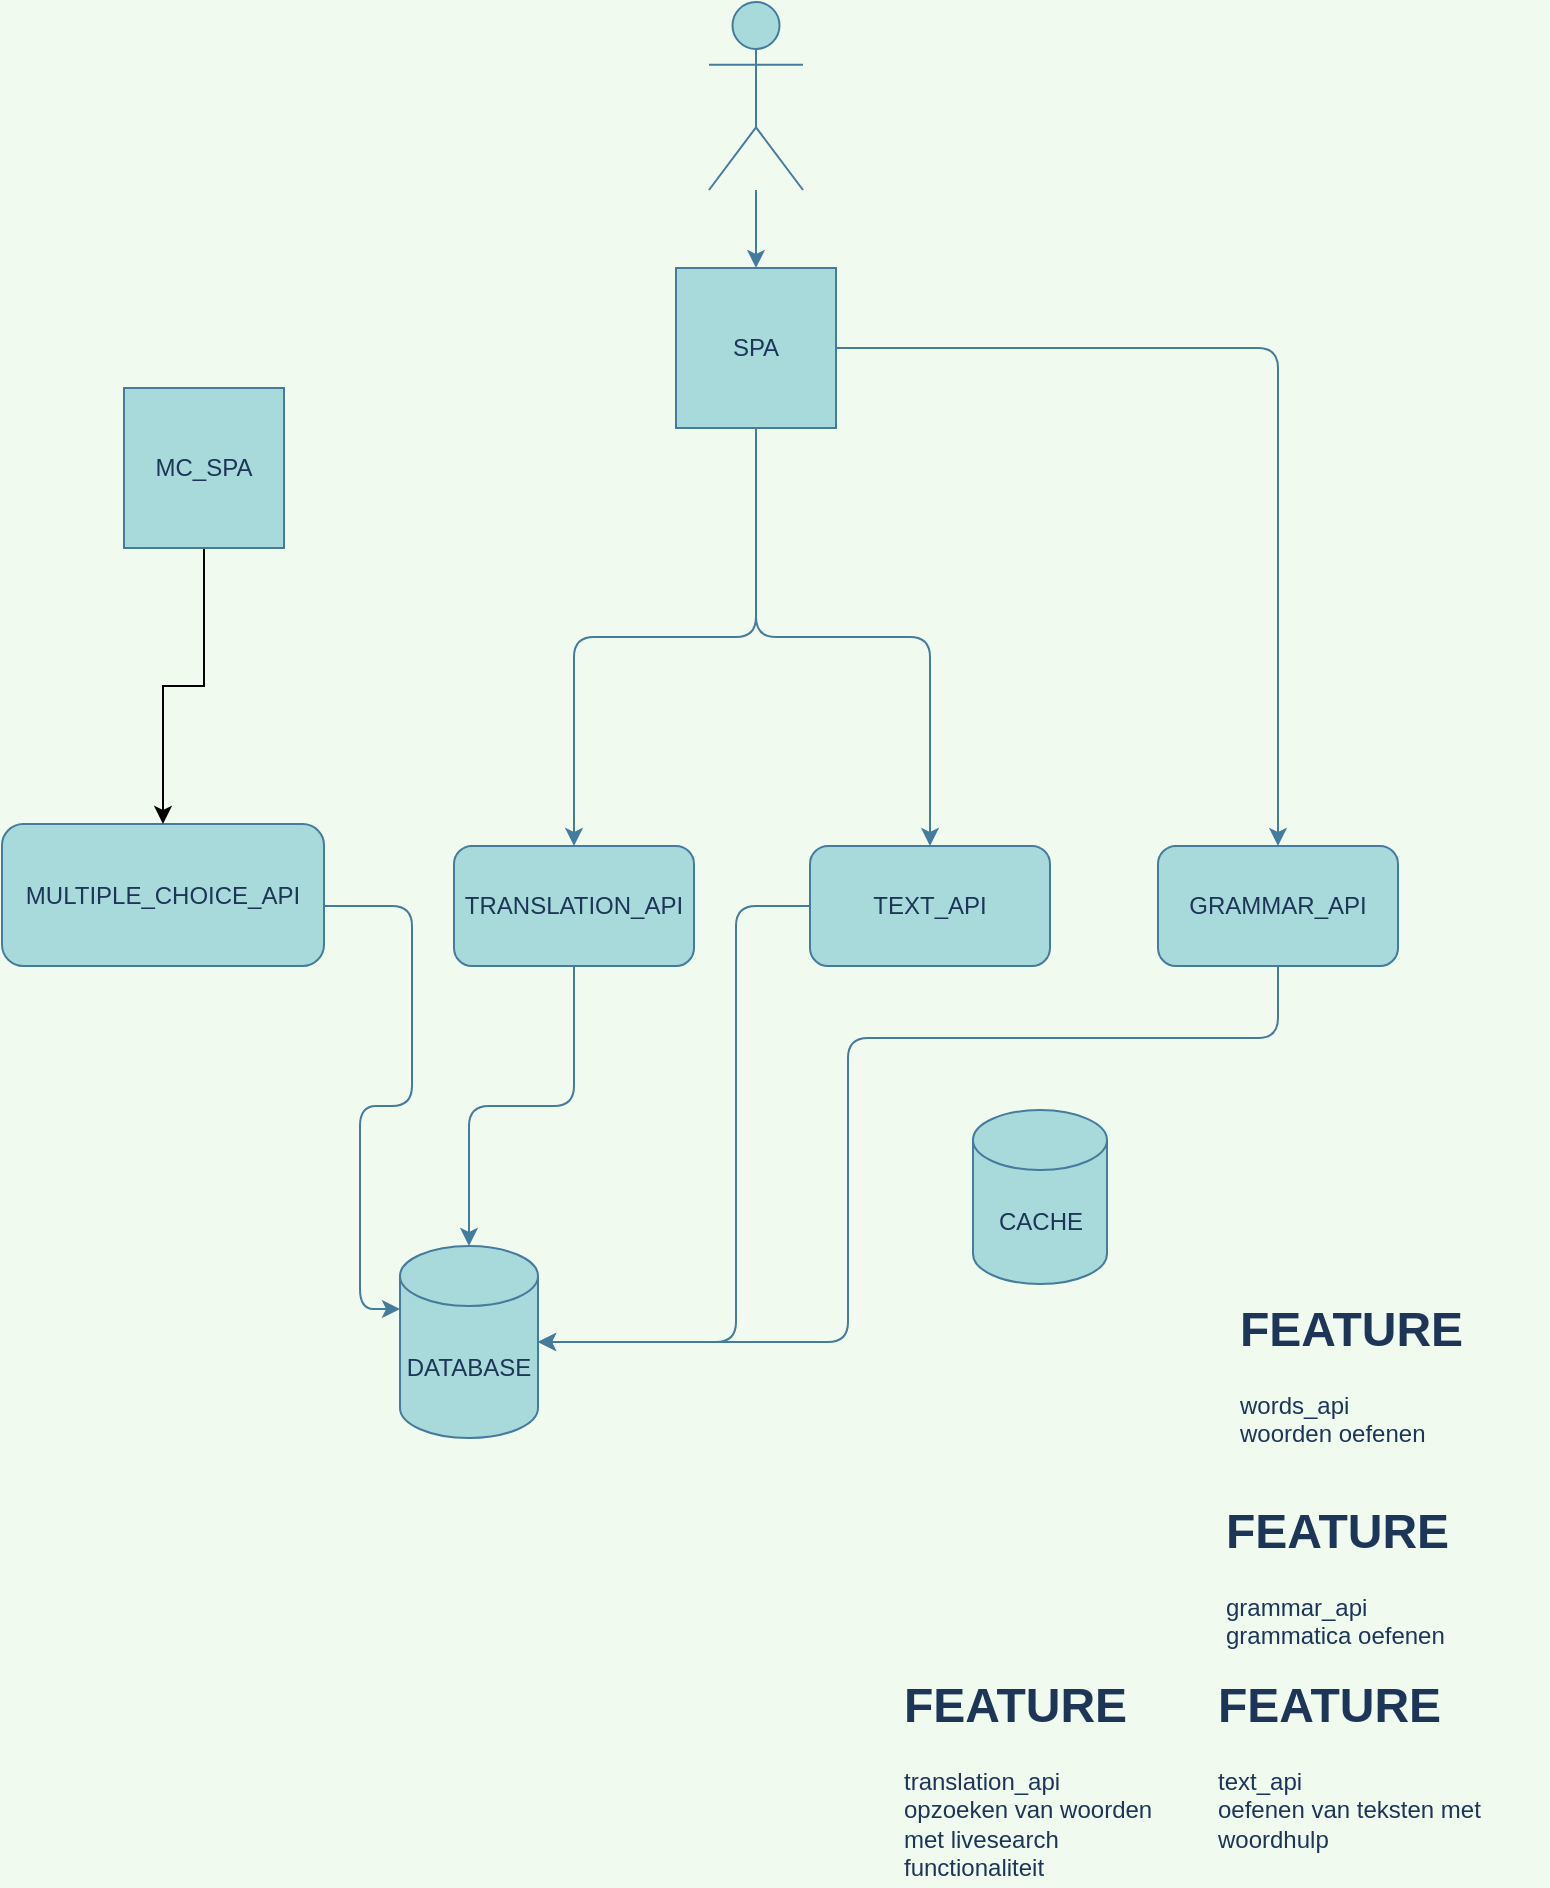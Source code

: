 <mxfile version="14.5.1" type="device"><diagram id="dg084jeaLZCYdTuB9u0I" name="Page-1"><mxGraphModel dx="1350" dy="2036" grid="0" gridSize="10" guides="1" tooltips="1" connect="1" arrows="1" fold="1" page="1" pageScale="1" pageWidth="850" pageHeight="1100" background="#F1FAEE" math="0" shadow="0"><root><mxCell id="0"/><mxCell id="1" parent="0"/><mxCell id="949NspwmGQxU725fRqvA-1" value="DATABASE" style="shape=cylinder3;whiteSpace=wrap;html=1;boundedLbl=1;backgroundOutline=1;size=15;rounded=0;sketch=0;strokeColor=#457B9D;fillColor=#A8DADC;fontColor=#1D3557;" parent="1" vertex="1"><mxGeometry x="250" y="598" width="69" height="96" as="geometry"/></mxCell><mxCell id="949NspwmGQxU725fRqvA-5" value="" style="edgeStyle=orthogonalEdgeStyle;curved=0;rounded=1;sketch=0;orthogonalLoop=1;jettySize=auto;html=1;strokeColor=#457B9D;fillColor=#A8DADC;fontColor=#1D3557;labelBackgroundColor=#F1FAEE;" parent="1" source="949NspwmGQxU725fRqvA-2" target="949NspwmGQxU725fRqvA-4" edge="1"><mxGeometry relative="1" as="geometry"/></mxCell><mxCell id="949NspwmGQxU725fRqvA-2" value="" style="shape=umlActor;verticalLabelPosition=bottom;verticalAlign=top;html=1;outlineConnect=0;rounded=0;sketch=0;strokeColor=#457B9D;fillColor=#A8DADC;fontColor=#1D3557;" parent="1" vertex="1"><mxGeometry x="404.5" y="-24" width="47" height="94" as="geometry"/></mxCell><mxCell id="949NspwmGQxU725fRqvA-17" style="edgeStyle=orthogonalEdgeStyle;curved=0;rounded=1;sketch=0;orthogonalLoop=1;jettySize=auto;html=1;strokeColor=#457B9D;fillColor=#A8DADC;fontColor=#1D3557;" parent="1" source="949NspwmGQxU725fRqvA-4" target="949NspwmGQxU725fRqvA-9" edge="1"><mxGeometry relative="1" as="geometry"/></mxCell><mxCell id="949NspwmGQxU725fRqvA-18" style="edgeStyle=orthogonalEdgeStyle;curved=0;rounded=1;sketch=0;orthogonalLoop=1;jettySize=auto;html=1;strokeColor=#457B9D;fillColor=#A8DADC;fontColor=#1D3557;" parent="1" source="949NspwmGQxU725fRqvA-4" target="949NspwmGQxU725fRqvA-10" edge="1"><mxGeometry relative="1" as="geometry"/></mxCell><mxCell id="949NspwmGQxU725fRqvA-19" style="edgeStyle=orthogonalEdgeStyle;curved=0;rounded=1;sketch=0;orthogonalLoop=1;jettySize=auto;html=1;strokeColor=#457B9D;fillColor=#A8DADC;fontColor=#1D3557;" parent="1" source="949NspwmGQxU725fRqvA-4" target="949NspwmGQxU725fRqvA-15" edge="1"><mxGeometry relative="1" as="geometry"/></mxCell><mxCell id="949NspwmGQxU725fRqvA-4" value="SPA" style="whiteSpace=wrap;html=1;aspect=fixed;rounded=0;sketch=0;strokeColor=#457B9D;fillColor=#A8DADC;fontColor=#1D3557;" parent="1" vertex="1"><mxGeometry x="388" y="109" width="80" height="80" as="geometry"/></mxCell><mxCell id="949NspwmGQxU725fRqvA-6" value="" style="shape=image;verticalLabelPosition=bottom;verticalAlign=top;aspect=fixed;imageAspect=0;image=https://upload.wikimedia.org/wikipedia/commons/d/d0/Blazor.png;labelBackgroundColor=#F1FAEE;fillColor=#A8DADC;strokeColor=#457B9D;fontColor=#1D3557;" parent="1" vertex="1"><mxGeometry x="472" y="66" width="48" height="48" as="geometry"/></mxCell><mxCell id="949NspwmGQxU725fRqvA-7" value="" style="shape=image;verticalLabelPosition=bottom;verticalAlign=top;aspect=fixed;imageAspect=0;image=https://upload.wikimedia.org/wikipedia/commons/thumb/9/95/Vue.js_Logo_2.svg/1200px-Vue.js_Logo_2.svg.png;labelBackgroundColor=#F1FAEE;fillColor=#A8DADC;strokeColor=#457B9D;fontColor=#1D3557;" parent="1" vertex="1"><mxGeometry x="509" y="47" width="54" height="46.83" as="geometry"/></mxCell><mxCell id="949NspwmGQxU725fRqvA-26" style="edgeStyle=orthogonalEdgeStyle;curved=0;rounded=1;sketch=0;orthogonalLoop=1;jettySize=auto;html=1;strokeColor=#457B9D;fillColor=#A8DADC;fontColor=#1D3557;entryX=0;entryY=0;entryDx=0;entryDy=31.5;entryPerimeter=0;" parent="1" source="949NspwmGQxU725fRqvA-8" target="949NspwmGQxU725fRqvA-1" edge="1"><mxGeometry relative="1" as="geometry"><mxPoint x="202" y="554" as="targetPoint"/><Array as="points"><mxPoint x="256" y="428"/><mxPoint x="256" y="528"/><mxPoint x="230" y="528"/><mxPoint x="230" y="630"/></Array></mxGeometry></mxCell><mxCell id="949NspwmGQxU725fRqvA-8" value="MULTIPLE_CHOICE_API" style="rounded=1;whiteSpace=wrap;html=1;sketch=0;strokeColor=#457B9D;fillColor=#A8DADC;fontColor=#1D3557;" parent="1" vertex="1"><mxGeometry x="51" y="387" width="161" height="71" as="geometry"/></mxCell><mxCell id="949NspwmGQxU725fRqvA-27" style="edgeStyle=orthogonalEdgeStyle;curved=0;rounded=1;sketch=0;orthogonalLoop=1;jettySize=auto;html=1;entryX=0.5;entryY=0;entryDx=0;entryDy=0;entryPerimeter=0;strokeColor=#457B9D;fillColor=#A8DADC;fontColor=#1D3557;" parent="1" source="949NspwmGQxU725fRqvA-9" target="949NspwmGQxU725fRqvA-1" edge="1"><mxGeometry relative="1" as="geometry"/></mxCell><mxCell id="949NspwmGQxU725fRqvA-9" value="TRANSLATION_API" style="rounded=1;whiteSpace=wrap;html=1;sketch=0;strokeColor=#457B9D;fillColor=#A8DADC;fontColor=#1D3557;" parent="1" vertex="1"><mxGeometry x="277" y="398" width="120" height="60" as="geometry"/></mxCell><mxCell id="949NspwmGQxU725fRqvA-28" style="edgeStyle=orthogonalEdgeStyle;curved=0;rounded=1;sketch=0;orthogonalLoop=1;jettySize=auto;html=1;entryX=1;entryY=0.5;entryDx=0;entryDy=0;entryPerimeter=0;strokeColor=#457B9D;fillColor=#A8DADC;fontColor=#1D3557;" parent="1" source="949NspwmGQxU725fRqvA-10" target="949NspwmGQxU725fRqvA-1" edge="1"><mxGeometry relative="1" as="geometry"><Array as="points"><mxPoint x="418" y="428"/><mxPoint x="418" y="646"/></Array></mxGeometry></mxCell><mxCell id="949NspwmGQxU725fRqvA-10" value="TEXT_API" style="rounded=1;whiteSpace=wrap;html=1;sketch=0;strokeColor=#457B9D;fillColor=#A8DADC;fontColor=#1D3557;" parent="1" vertex="1"><mxGeometry x="455" y="398" width="120" height="60" as="geometry"/></mxCell><mxCell id="949NspwmGQxU725fRqvA-11" value="" style="shape=image;verticalLabelPosition=bottom;labelBackgroundColor=#ffffff;verticalAlign=top;aspect=fixed;imageAspect=0;image=https://kubernetes.io/images/favicon.png;" parent="1" vertex="1"><mxGeometry x="78" y="767" width="139" height="139" as="geometry"/></mxCell><mxCell id="949NspwmGQxU725fRqvA-12" value="&lt;h1&gt;FEATURE&lt;/h1&gt;&lt;div&gt;text_api&amp;nbsp;&lt;/div&gt;&lt;div&gt;oefenen van teksten met woordhulp&lt;/div&gt;" style="text;html=1;strokeColor=none;fillColor=none;spacing=5;spacingTop=-20;whiteSpace=wrap;overflow=hidden;rounded=0;sketch=0;fontColor=#1D3557;" parent="1" vertex="1"><mxGeometry x="654" y="808" width="170" height="94" as="geometry"/></mxCell><mxCell id="949NspwmGQxU725fRqvA-13" value="&lt;h1&gt;FEATURE&lt;/h1&gt;&lt;div&gt;grammar_api&lt;/div&gt;&lt;div&gt;grammatica oefenen&lt;/div&gt;&lt;div&gt;&lt;br&gt;&lt;/div&gt;" style="text;html=1;strokeColor=none;fillColor=none;spacing=5;spacingTop=-20;whiteSpace=wrap;overflow=hidden;rounded=0;sketch=0;fontColor=#1D3557;" parent="1" vertex="1"><mxGeometry x="658" y="721" width="126" height="79" as="geometry"/></mxCell><mxCell id="949NspwmGQxU725fRqvA-14" value="&lt;h1&gt;FEATURE&lt;/h1&gt;&lt;div&gt;words_api&lt;/div&gt;&lt;div&gt;woorden oefenen&lt;/div&gt;" style="text;html=1;strokeColor=none;fillColor=none;spacing=5;spacingTop=-20;whiteSpace=wrap;overflow=hidden;rounded=0;sketch=0;fontColor=#1D3557;" parent="1" vertex="1"><mxGeometry x="665" y="620" width="126" height="79" as="geometry"/></mxCell><mxCell id="949NspwmGQxU725fRqvA-29" style="edgeStyle=orthogonalEdgeStyle;curved=0;rounded=1;sketch=0;orthogonalLoop=1;jettySize=auto;html=1;entryX=1;entryY=0.5;entryDx=0;entryDy=0;entryPerimeter=0;strokeColor=#457B9D;fillColor=#A8DADC;fontColor=#1D3557;" parent="1" source="949NspwmGQxU725fRqvA-15" target="949NspwmGQxU725fRqvA-1" edge="1"><mxGeometry relative="1" as="geometry"><Array as="points"><mxPoint x="689" y="494"/><mxPoint x="474" y="494"/><mxPoint x="474" y="646"/></Array></mxGeometry></mxCell><mxCell id="949NspwmGQxU725fRqvA-15" value="GRAMMAR_API" style="rounded=1;whiteSpace=wrap;html=1;sketch=0;strokeColor=#457B9D;fillColor=#A8DADC;fontColor=#1D3557;" parent="1" vertex="1"><mxGeometry x="629" y="398" width="120" height="60" as="geometry"/></mxCell><mxCell id="949NspwmGQxU725fRqvA-20" value="&lt;h1&gt;FEATURE&lt;/h1&gt;&lt;div&gt;translation_api&lt;/div&gt;&lt;div&gt;opzoeken van woorden met livesearch functionaliteit&lt;/div&gt;" style="text;html=1;strokeColor=none;fillColor=none;spacing=5;spacingTop=-20;whiteSpace=wrap;overflow=hidden;rounded=0;sketch=0;fontColor=#1D3557;" parent="1" vertex="1"><mxGeometry x="497" y="808" width="146" height="110" as="geometry"/></mxCell><mxCell id="949NspwmGQxU725fRqvA-22" value="" style="shape=image;verticalLabelPosition=bottom;labelBackgroundColor=#ffffff;verticalAlign=top;aspect=fixed;imageAspect=0;image=https://miro.medium.com/max/6844/1*BmvPfSSm2G8C-khX1rhCGg.png;" parent="1" vertex="1"><mxGeometry x="178" y="673" width="106" height="55.24" as="geometry"/></mxCell><mxCell id="949NspwmGQxU725fRqvA-24" value="CACHE" style="shape=cylinder3;whiteSpace=wrap;html=1;boundedLbl=1;backgroundOutline=1;size=15;rounded=0;sketch=0;strokeColor=#457B9D;fillColor=#A8DADC;fontColor=#1D3557;" parent="1" vertex="1"><mxGeometry x="536.5" y="530" width="67" height="87" as="geometry"/></mxCell><mxCell id="949NspwmGQxU725fRqvA-25" value="" style="shape=image;verticalLabelPosition=bottom;labelBackgroundColor=#ffffff;verticalAlign=top;aspect=fixed;imageAspect=0;image=https://upload.wikimedia.org/wikipedia/en/thumb/6/6b/Redis_Logo.svg/1200px-Redis_Logo.svg.png;" parent="1" vertex="1"><mxGeometry x="582" y="521" width="110" height="36.81" as="geometry"/></mxCell><mxCell id="n_meYOf2PlX3VxZI7ydl-2" style="edgeStyle=orthogonalEdgeStyle;rounded=0;orthogonalLoop=1;jettySize=auto;html=1;" edge="1" parent="1" source="n_meYOf2PlX3VxZI7ydl-1" target="949NspwmGQxU725fRqvA-8"><mxGeometry relative="1" as="geometry"/></mxCell><mxCell id="n_meYOf2PlX3VxZI7ydl-1" value="MC_SPA" style="whiteSpace=wrap;html=1;aspect=fixed;rounded=0;sketch=0;strokeColor=#457B9D;fillColor=#A8DADC;fontColor=#1D3557;" vertex="1" parent="1"><mxGeometry x="112" y="169" width="80" height="80" as="geometry"/></mxCell></root></mxGraphModel></diagram></mxfile>